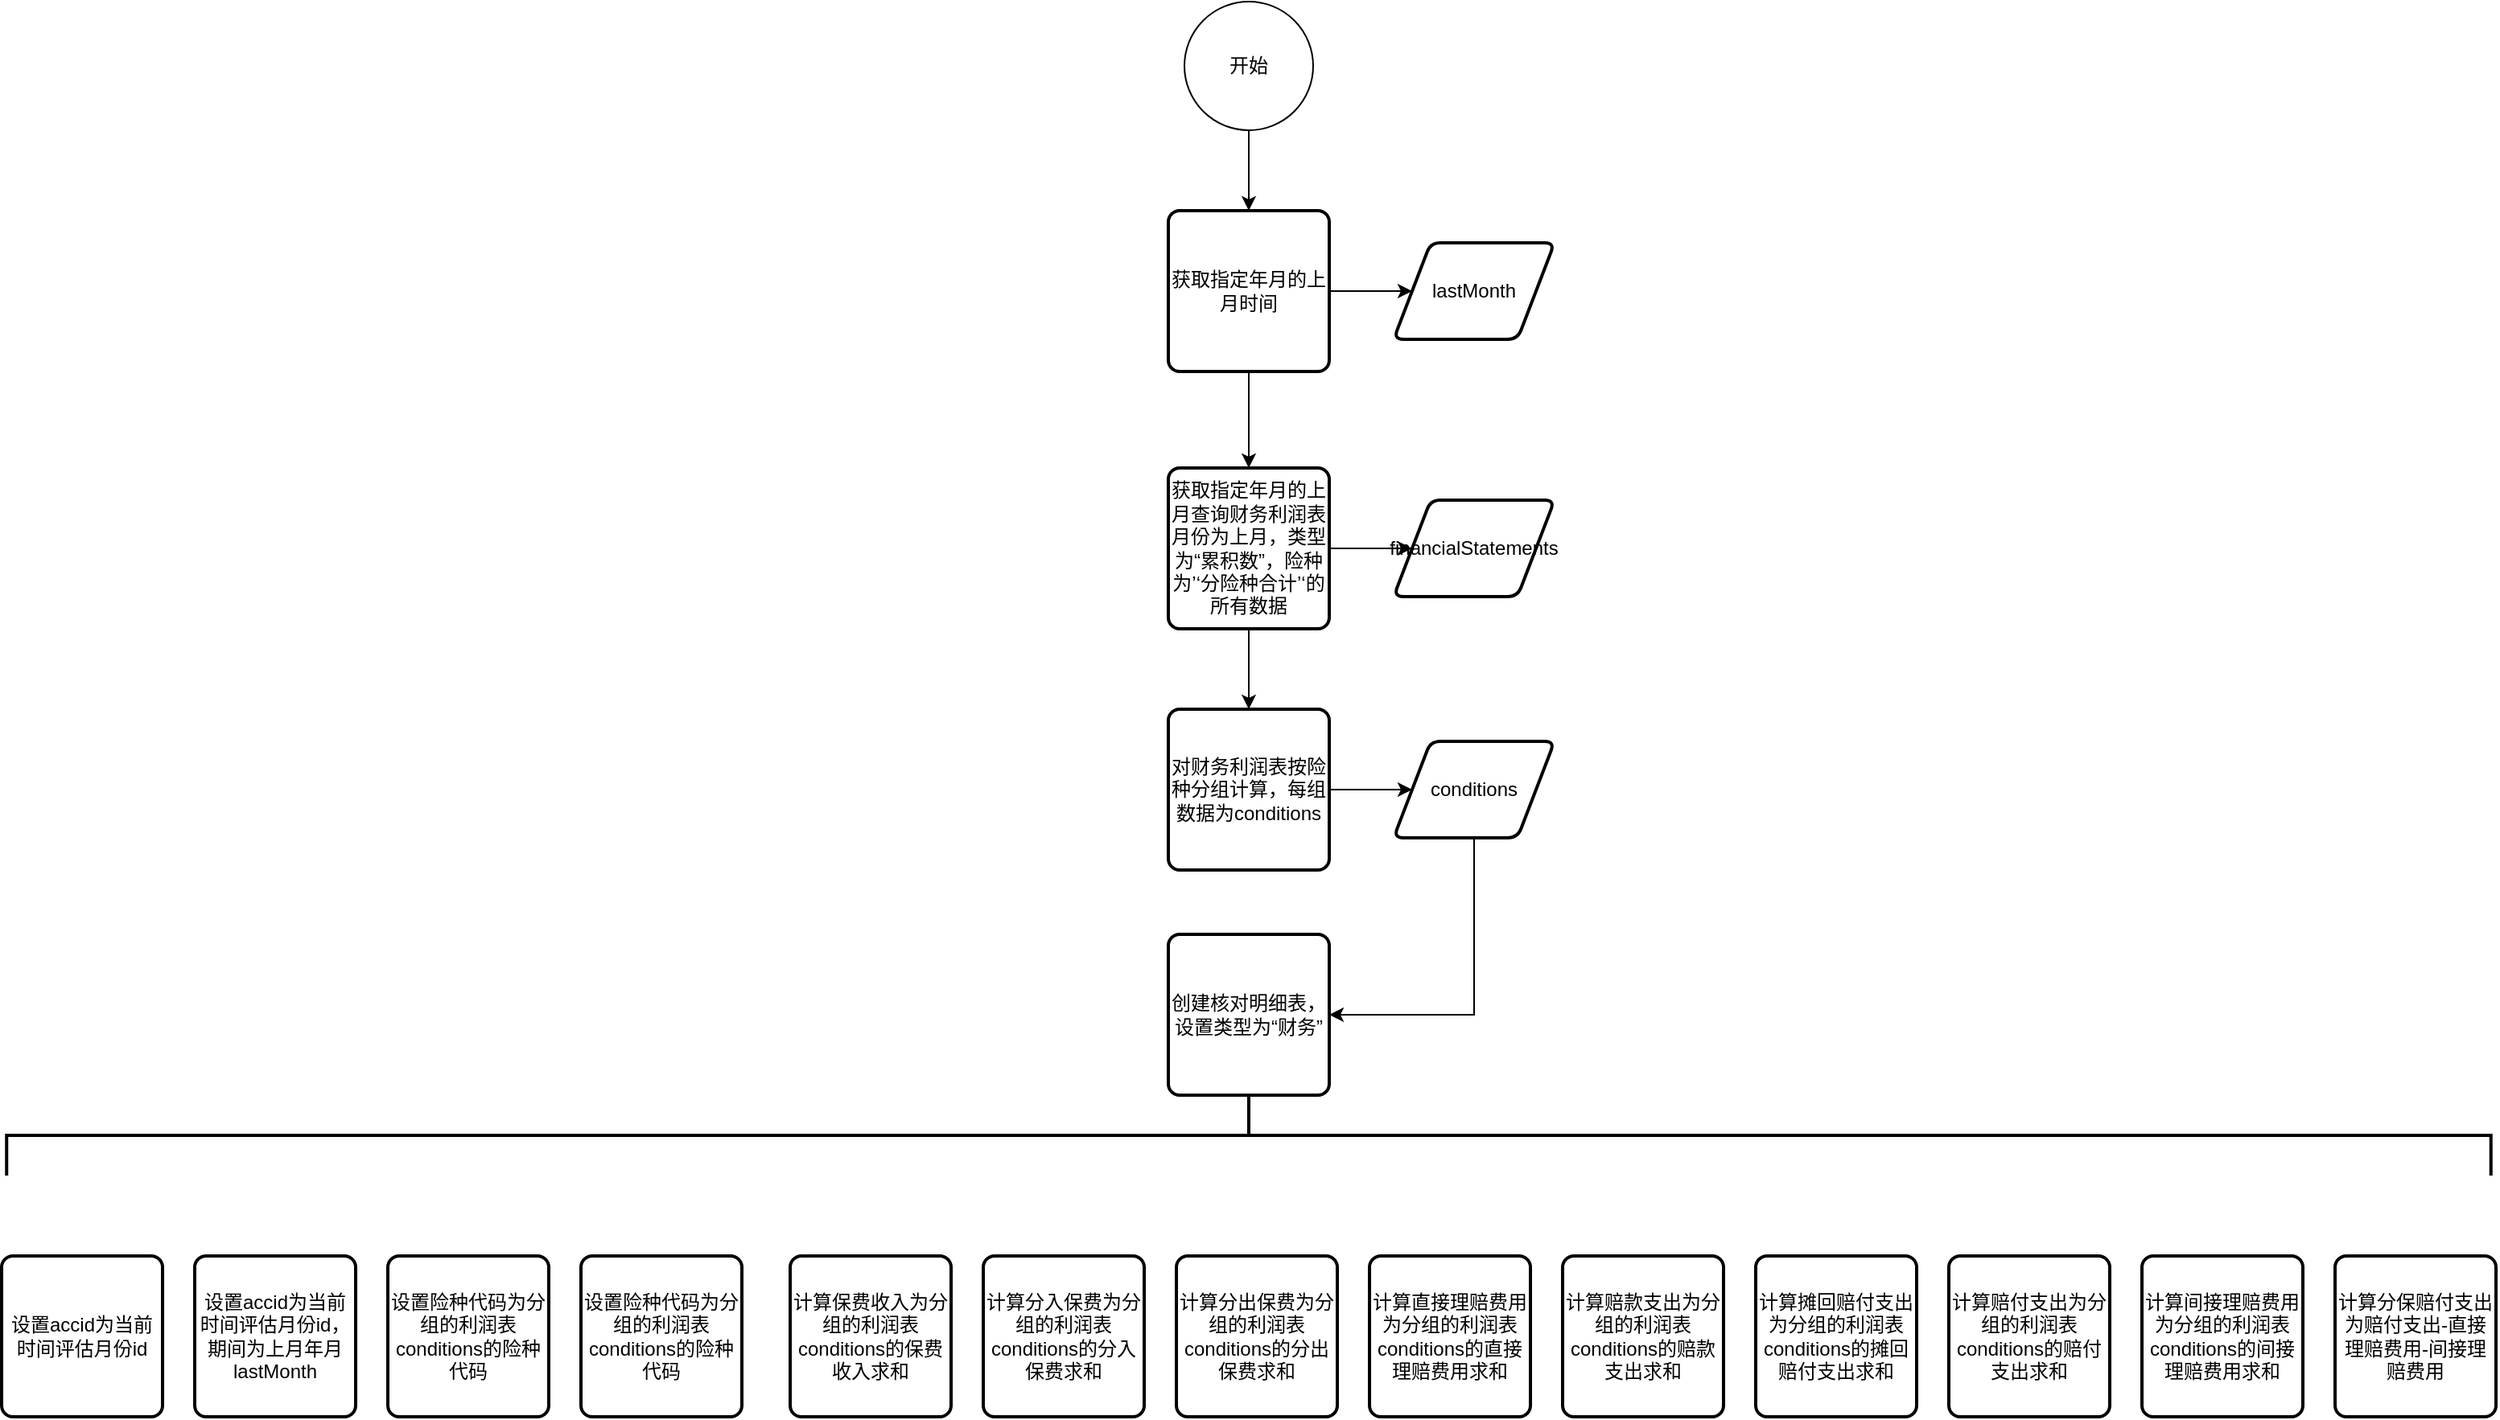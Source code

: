 <mxfile version="21.8.2" type="github">
  <diagram name="第 1 页" id="Rsbi28heWuUzVW4CIRPL">
    <mxGraphModel dx="1781" dy="495" grid="1" gridSize="10" guides="1" tooltips="1" connect="1" arrows="1" fold="1" page="1" pageScale="1" pageWidth="827" pageHeight="1169" math="0" shadow="0">
      <root>
        <mxCell id="0" />
        <mxCell id="1" parent="0" />
        <mxCell id="sburU5nRO8Bfcz5x_1C_-25" value="" style="edgeStyle=orthogonalEdgeStyle;rounded=0;orthogonalLoop=1;jettySize=auto;html=1;" edge="1" parent="1" source="sburU5nRO8Bfcz5x_1C_-1" target="sburU5nRO8Bfcz5x_1C_-3">
          <mxGeometry relative="1" as="geometry" />
        </mxCell>
        <mxCell id="sburU5nRO8Bfcz5x_1C_-1" value="开始" style="ellipse;whiteSpace=wrap;html=1;aspect=fixed;" vertex="1" parent="1">
          <mxGeometry x="360" y="30" width="80" height="80" as="geometry" />
        </mxCell>
        <mxCell id="sburU5nRO8Bfcz5x_1C_-26" value="" style="edgeStyle=orthogonalEdgeStyle;rounded=0;orthogonalLoop=1;jettySize=auto;html=1;" edge="1" parent="1" source="sburU5nRO8Bfcz5x_1C_-3" target="sburU5nRO8Bfcz5x_1C_-5">
          <mxGeometry relative="1" as="geometry" />
        </mxCell>
        <mxCell id="sburU5nRO8Bfcz5x_1C_-28" value="" style="edgeStyle=orthogonalEdgeStyle;rounded=0;orthogonalLoop=1;jettySize=auto;html=1;" edge="1" parent="1" source="sburU5nRO8Bfcz5x_1C_-3" target="sburU5nRO8Bfcz5x_1C_-4">
          <mxGeometry relative="1" as="geometry" />
        </mxCell>
        <mxCell id="sburU5nRO8Bfcz5x_1C_-3" value="获取指定年月的上月时间" style="rounded=1;whiteSpace=wrap;html=1;absoluteArcSize=1;arcSize=14;strokeWidth=2;" vertex="1" parent="1">
          <mxGeometry x="350" y="160" width="100" height="100" as="geometry" />
        </mxCell>
        <mxCell id="sburU5nRO8Bfcz5x_1C_-4" value="lastMonth" style="shape=parallelogram;html=1;strokeWidth=2;perimeter=parallelogramPerimeter;whiteSpace=wrap;rounded=1;arcSize=12;size=0.23;" vertex="1" parent="1">
          <mxGeometry x="490" y="180" width="100" height="60" as="geometry" />
        </mxCell>
        <mxCell id="sburU5nRO8Bfcz5x_1C_-27" value="" style="edgeStyle=orthogonalEdgeStyle;rounded=0;orthogonalLoop=1;jettySize=auto;html=1;" edge="1" parent="1" source="sburU5nRO8Bfcz5x_1C_-5" target="sburU5nRO8Bfcz5x_1C_-7">
          <mxGeometry relative="1" as="geometry" />
        </mxCell>
        <mxCell id="sburU5nRO8Bfcz5x_1C_-29" value="" style="edgeStyle=orthogonalEdgeStyle;rounded=0;orthogonalLoop=1;jettySize=auto;html=1;" edge="1" parent="1" source="sburU5nRO8Bfcz5x_1C_-5" target="sburU5nRO8Bfcz5x_1C_-6">
          <mxGeometry relative="1" as="geometry" />
        </mxCell>
        <mxCell id="sburU5nRO8Bfcz5x_1C_-5" value="获取指定年月的上月查询财务利润表月份为上月，类型为“累积数”，险种为’‘分险种合计’‘的所有数据" style="rounded=1;whiteSpace=wrap;html=1;absoluteArcSize=1;arcSize=14;strokeWidth=2;" vertex="1" parent="1">
          <mxGeometry x="350" y="320" width="100" height="100" as="geometry" />
        </mxCell>
        <mxCell id="sburU5nRO8Bfcz5x_1C_-6" value="financialStatements" style="shape=parallelogram;html=1;strokeWidth=2;perimeter=parallelogramPerimeter;whiteSpace=wrap;rounded=1;arcSize=12;size=0.23;" vertex="1" parent="1">
          <mxGeometry x="490" y="340" width="100" height="60" as="geometry" />
        </mxCell>
        <mxCell id="sburU5nRO8Bfcz5x_1C_-30" value="" style="edgeStyle=orthogonalEdgeStyle;rounded=0;orthogonalLoop=1;jettySize=auto;html=1;" edge="1" parent="1" source="sburU5nRO8Bfcz5x_1C_-7" target="sburU5nRO8Bfcz5x_1C_-9">
          <mxGeometry relative="1" as="geometry" />
        </mxCell>
        <mxCell id="sburU5nRO8Bfcz5x_1C_-7" value="对财务利润表按险种分组计算，每组数据为conditions" style="rounded=1;whiteSpace=wrap;html=1;absoluteArcSize=1;arcSize=14;strokeWidth=2;" vertex="1" parent="1">
          <mxGeometry x="350" y="470" width="100" height="100" as="geometry" />
        </mxCell>
        <mxCell id="sburU5nRO8Bfcz5x_1C_-8" value="创建核对明细表，设置类型为“财务”" style="rounded=1;whiteSpace=wrap;html=1;absoluteArcSize=1;arcSize=14;strokeWidth=2;" vertex="1" parent="1">
          <mxGeometry x="350" y="610" width="100" height="100" as="geometry" />
        </mxCell>
        <mxCell id="sburU5nRO8Bfcz5x_1C_-31" style="edgeStyle=orthogonalEdgeStyle;rounded=0;orthogonalLoop=1;jettySize=auto;html=1;entryX=1;entryY=0.5;entryDx=0;entryDy=0;" edge="1" parent="1" source="sburU5nRO8Bfcz5x_1C_-9" target="sburU5nRO8Bfcz5x_1C_-8">
          <mxGeometry relative="1" as="geometry">
            <mxPoint x="540" y="760" as="targetPoint" />
            <Array as="points">
              <mxPoint x="540" y="660" />
            </Array>
          </mxGeometry>
        </mxCell>
        <mxCell id="sburU5nRO8Bfcz5x_1C_-9" value="conditions" style="shape=parallelogram;html=1;strokeWidth=2;perimeter=parallelogramPerimeter;whiteSpace=wrap;rounded=1;arcSize=12;size=0.23;" vertex="1" parent="1">
          <mxGeometry x="490" y="490" width="100" height="60" as="geometry" />
        </mxCell>
        <mxCell id="sburU5nRO8Bfcz5x_1C_-10" value="设置accid为当前时间评估月份id" style="rounded=1;whiteSpace=wrap;html=1;absoluteArcSize=1;arcSize=14;strokeWidth=2;" vertex="1" parent="1">
          <mxGeometry x="-374.99" y="810" width="100" height="100" as="geometry" />
        </mxCell>
        <mxCell id="sburU5nRO8Bfcz5x_1C_-11" value="设置accid为当前时间评估月份id，&lt;br&gt;期间为上月年月lastMonth" style="rounded=1;whiteSpace=wrap;html=1;absoluteArcSize=1;arcSize=14;strokeWidth=2;" vertex="1" parent="1">
          <mxGeometry x="-254.99" y="810" width="100" height="100" as="geometry" />
        </mxCell>
        <mxCell id="sburU5nRO8Bfcz5x_1C_-12" value="设置险种代码为分组的利润表conditions的险种代码" style="rounded=1;whiteSpace=wrap;html=1;absoluteArcSize=1;arcSize=14;strokeWidth=2;" vertex="1" parent="1">
          <mxGeometry x="-14.99" y="810" width="100" height="100" as="geometry" />
        </mxCell>
        <mxCell id="sburU5nRO8Bfcz5x_1C_-13" value="设置险种代码为分组的利润表conditions的险种代码" style="rounded=1;whiteSpace=wrap;html=1;absoluteArcSize=1;arcSize=14;strokeWidth=2;" vertex="1" parent="1">
          <mxGeometry x="-134.99" y="810" width="100" height="100" as="geometry" />
        </mxCell>
        <mxCell id="sburU5nRO8Bfcz5x_1C_-14" value="计算保费收入为分组的利润表conditions的保费收入求和" style="rounded=1;whiteSpace=wrap;html=1;absoluteArcSize=1;arcSize=14;strokeWidth=2;" vertex="1" parent="1">
          <mxGeometry x="115.01" y="810" width="100" height="100" as="geometry" />
        </mxCell>
        <mxCell id="sburU5nRO8Bfcz5x_1C_-15" value="计算分入保费为分组的利润表conditions的分入保费求和" style="rounded=1;whiteSpace=wrap;html=1;absoluteArcSize=1;arcSize=14;strokeWidth=2;" vertex="1" parent="1">
          <mxGeometry x="235.01" y="810" width="100" height="100" as="geometry" />
        </mxCell>
        <mxCell id="sburU5nRO8Bfcz5x_1C_-16" value="计算分出保费为分组的利润表conditions的分出保费求和" style="rounded=1;whiteSpace=wrap;html=1;absoluteArcSize=1;arcSize=14;strokeWidth=2;" vertex="1" parent="1">
          <mxGeometry x="355.01" y="810" width="100" height="100" as="geometry" />
        </mxCell>
        <mxCell id="sburU5nRO8Bfcz5x_1C_-17" value="计算直接理赔费用为分组的利润表conditions的直接理赔费用求和" style="rounded=1;whiteSpace=wrap;html=1;absoluteArcSize=1;arcSize=14;strokeWidth=2;" vertex="1" parent="1">
          <mxGeometry x="475.01" y="810" width="100" height="100" as="geometry" />
        </mxCell>
        <mxCell id="sburU5nRO8Bfcz5x_1C_-18" value="计算赔款支出为分组的利润表conditions的赔款支出求和" style="rounded=1;whiteSpace=wrap;html=1;absoluteArcSize=1;arcSize=14;strokeWidth=2;" vertex="1" parent="1">
          <mxGeometry x="595.01" y="810" width="100" height="100" as="geometry" />
        </mxCell>
        <mxCell id="sburU5nRO8Bfcz5x_1C_-19" value="计算摊回赔付支出为分组的利润表conditions的摊回赔付支出求和" style="rounded=1;whiteSpace=wrap;html=1;absoluteArcSize=1;arcSize=14;strokeWidth=2;" vertex="1" parent="1">
          <mxGeometry x="715.01" y="810" width="100" height="100" as="geometry" />
        </mxCell>
        <mxCell id="sburU5nRO8Bfcz5x_1C_-20" value="计算赔付支出为分组的利润表conditions的赔付支出求和" style="rounded=1;whiteSpace=wrap;html=1;absoluteArcSize=1;arcSize=14;strokeWidth=2;" vertex="1" parent="1">
          <mxGeometry x="835.01" y="810" width="100" height="100" as="geometry" />
        </mxCell>
        <mxCell id="sburU5nRO8Bfcz5x_1C_-21" value="计算间接理赔费用为分组的利润表conditions的间接理赔费用求和" style="rounded=1;whiteSpace=wrap;html=1;absoluteArcSize=1;arcSize=14;strokeWidth=2;" vertex="1" parent="1">
          <mxGeometry x="955.01" y="810" width="100" height="100" as="geometry" />
        </mxCell>
        <mxCell id="sburU5nRO8Bfcz5x_1C_-22" value="计算分保赔付支出为赔付支出-直接理赔费用-间接理赔费用" style="rounded=1;whiteSpace=wrap;html=1;absoluteArcSize=1;arcSize=14;strokeWidth=2;" vertex="1" parent="1">
          <mxGeometry x="1075.01" y="810" width="100" height="100" as="geometry" />
        </mxCell>
        <mxCell id="sburU5nRO8Bfcz5x_1C_-23" value="" style="strokeWidth=2;html=1;shape=mxgraph.flowchart.annotation_2;align=left;labelPosition=right;pointerEvents=1;direction=south;" vertex="1" parent="1">
          <mxGeometry x="-371.88" y="710" width="1543.75" height="50" as="geometry" />
        </mxCell>
      </root>
    </mxGraphModel>
  </diagram>
</mxfile>
